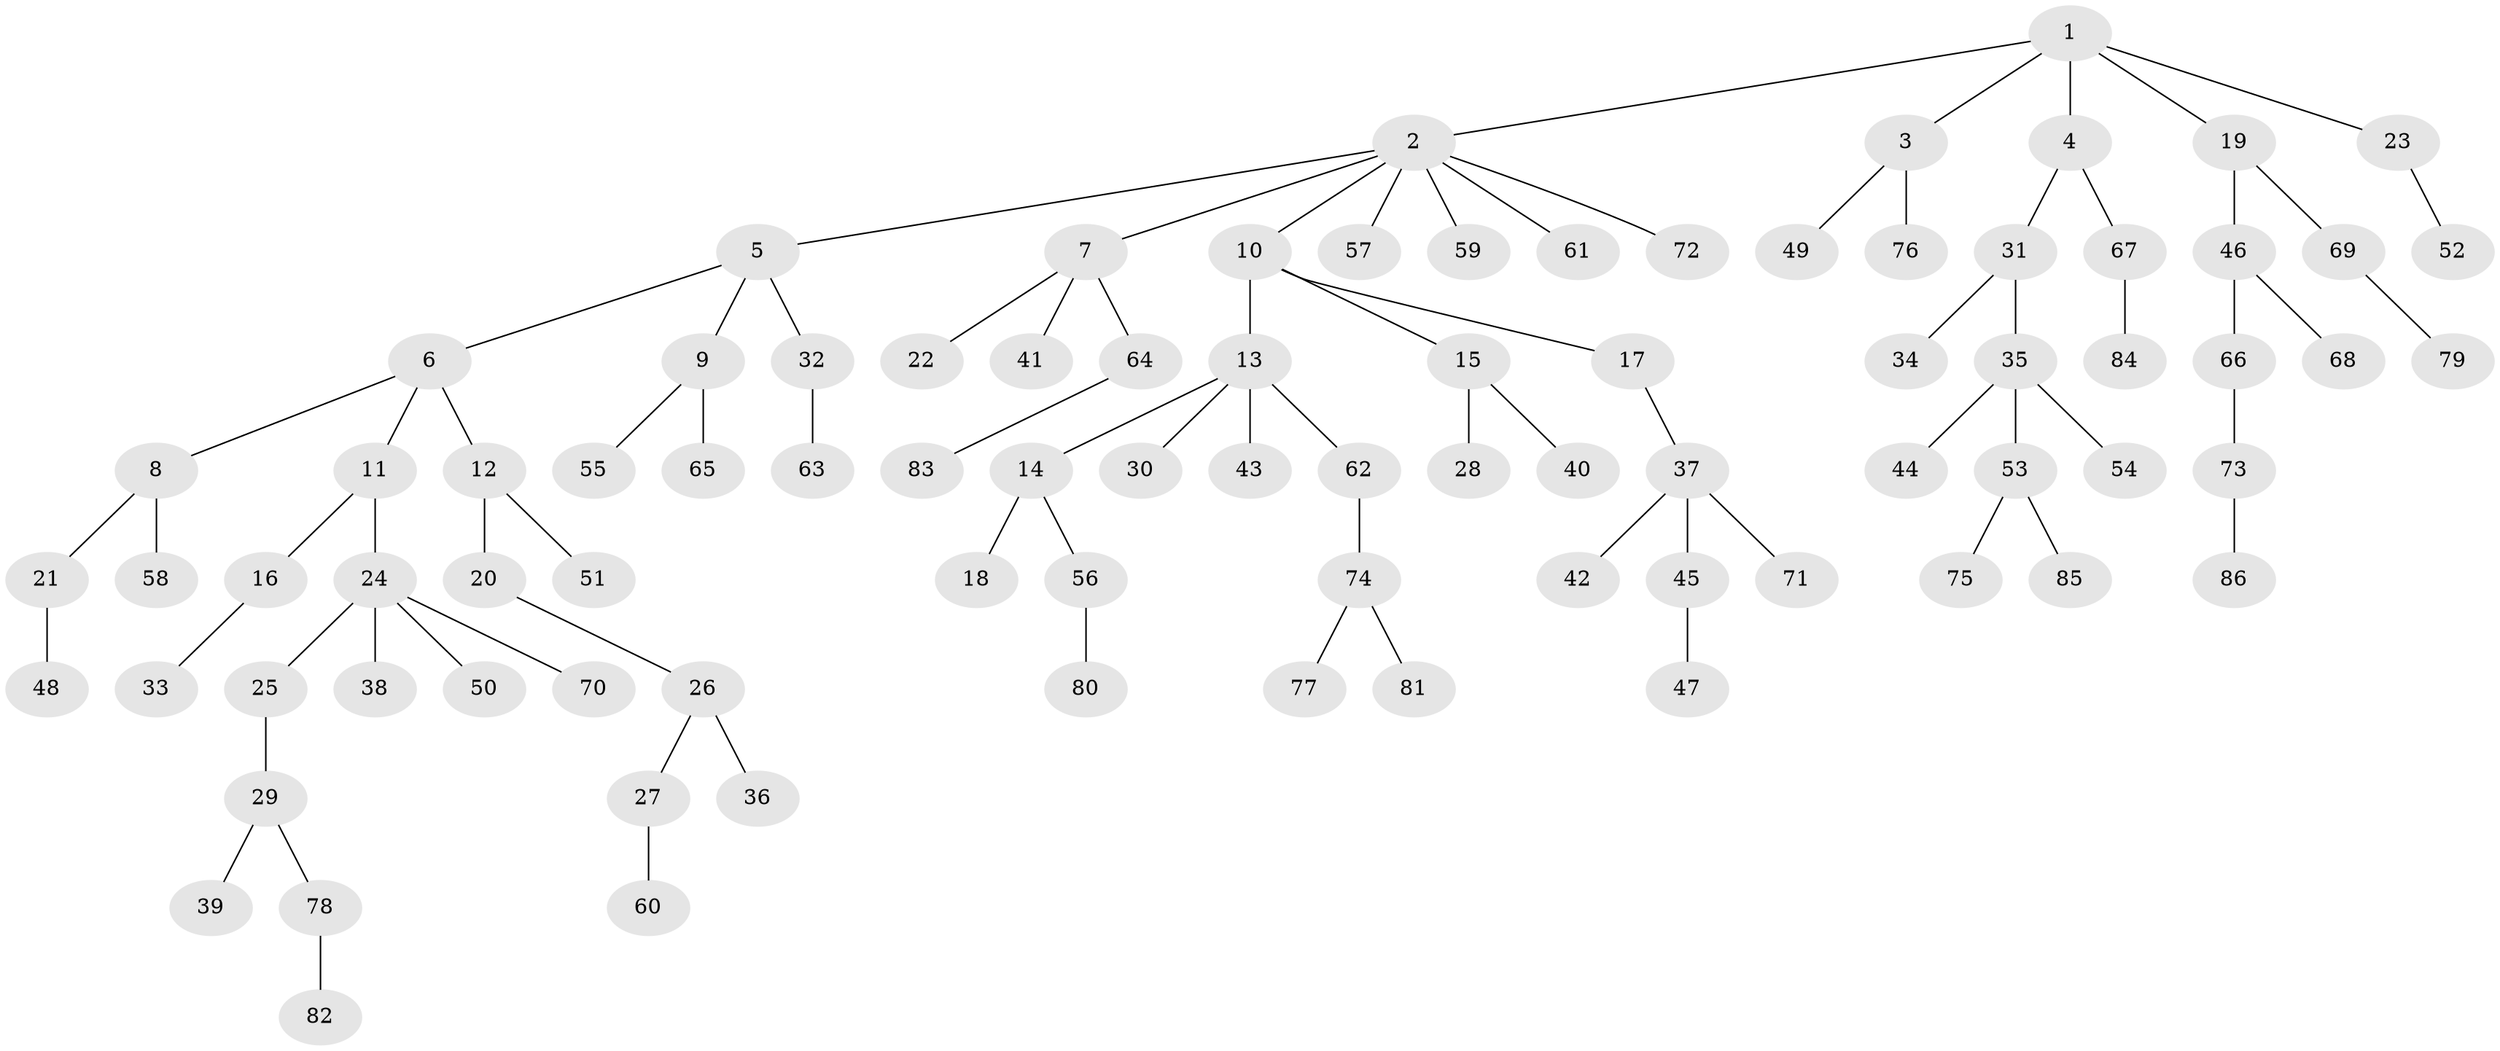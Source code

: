 // Generated by graph-tools (version 1.1) at 2025/11/02/27/25 16:11:27]
// undirected, 86 vertices, 85 edges
graph export_dot {
graph [start="1"]
  node [color=gray90,style=filled];
  1;
  2;
  3;
  4;
  5;
  6;
  7;
  8;
  9;
  10;
  11;
  12;
  13;
  14;
  15;
  16;
  17;
  18;
  19;
  20;
  21;
  22;
  23;
  24;
  25;
  26;
  27;
  28;
  29;
  30;
  31;
  32;
  33;
  34;
  35;
  36;
  37;
  38;
  39;
  40;
  41;
  42;
  43;
  44;
  45;
  46;
  47;
  48;
  49;
  50;
  51;
  52;
  53;
  54;
  55;
  56;
  57;
  58;
  59;
  60;
  61;
  62;
  63;
  64;
  65;
  66;
  67;
  68;
  69;
  70;
  71;
  72;
  73;
  74;
  75;
  76;
  77;
  78;
  79;
  80;
  81;
  82;
  83;
  84;
  85;
  86;
  1 -- 2;
  1 -- 3;
  1 -- 4;
  1 -- 19;
  1 -- 23;
  2 -- 5;
  2 -- 7;
  2 -- 10;
  2 -- 57;
  2 -- 59;
  2 -- 61;
  2 -- 72;
  3 -- 49;
  3 -- 76;
  4 -- 31;
  4 -- 67;
  5 -- 6;
  5 -- 9;
  5 -- 32;
  6 -- 8;
  6 -- 11;
  6 -- 12;
  7 -- 22;
  7 -- 41;
  7 -- 64;
  8 -- 21;
  8 -- 58;
  9 -- 55;
  9 -- 65;
  10 -- 13;
  10 -- 15;
  10 -- 17;
  11 -- 16;
  11 -- 24;
  12 -- 20;
  12 -- 51;
  13 -- 14;
  13 -- 30;
  13 -- 43;
  13 -- 62;
  14 -- 18;
  14 -- 56;
  15 -- 28;
  15 -- 40;
  16 -- 33;
  17 -- 37;
  19 -- 46;
  19 -- 69;
  20 -- 26;
  21 -- 48;
  23 -- 52;
  24 -- 25;
  24 -- 38;
  24 -- 50;
  24 -- 70;
  25 -- 29;
  26 -- 27;
  26 -- 36;
  27 -- 60;
  29 -- 39;
  29 -- 78;
  31 -- 34;
  31 -- 35;
  32 -- 63;
  35 -- 44;
  35 -- 53;
  35 -- 54;
  37 -- 42;
  37 -- 45;
  37 -- 71;
  45 -- 47;
  46 -- 66;
  46 -- 68;
  53 -- 75;
  53 -- 85;
  56 -- 80;
  62 -- 74;
  64 -- 83;
  66 -- 73;
  67 -- 84;
  69 -- 79;
  73 -- 86;
  74 -- 77;
  74 -- 81;
  78 -- 82;
}
